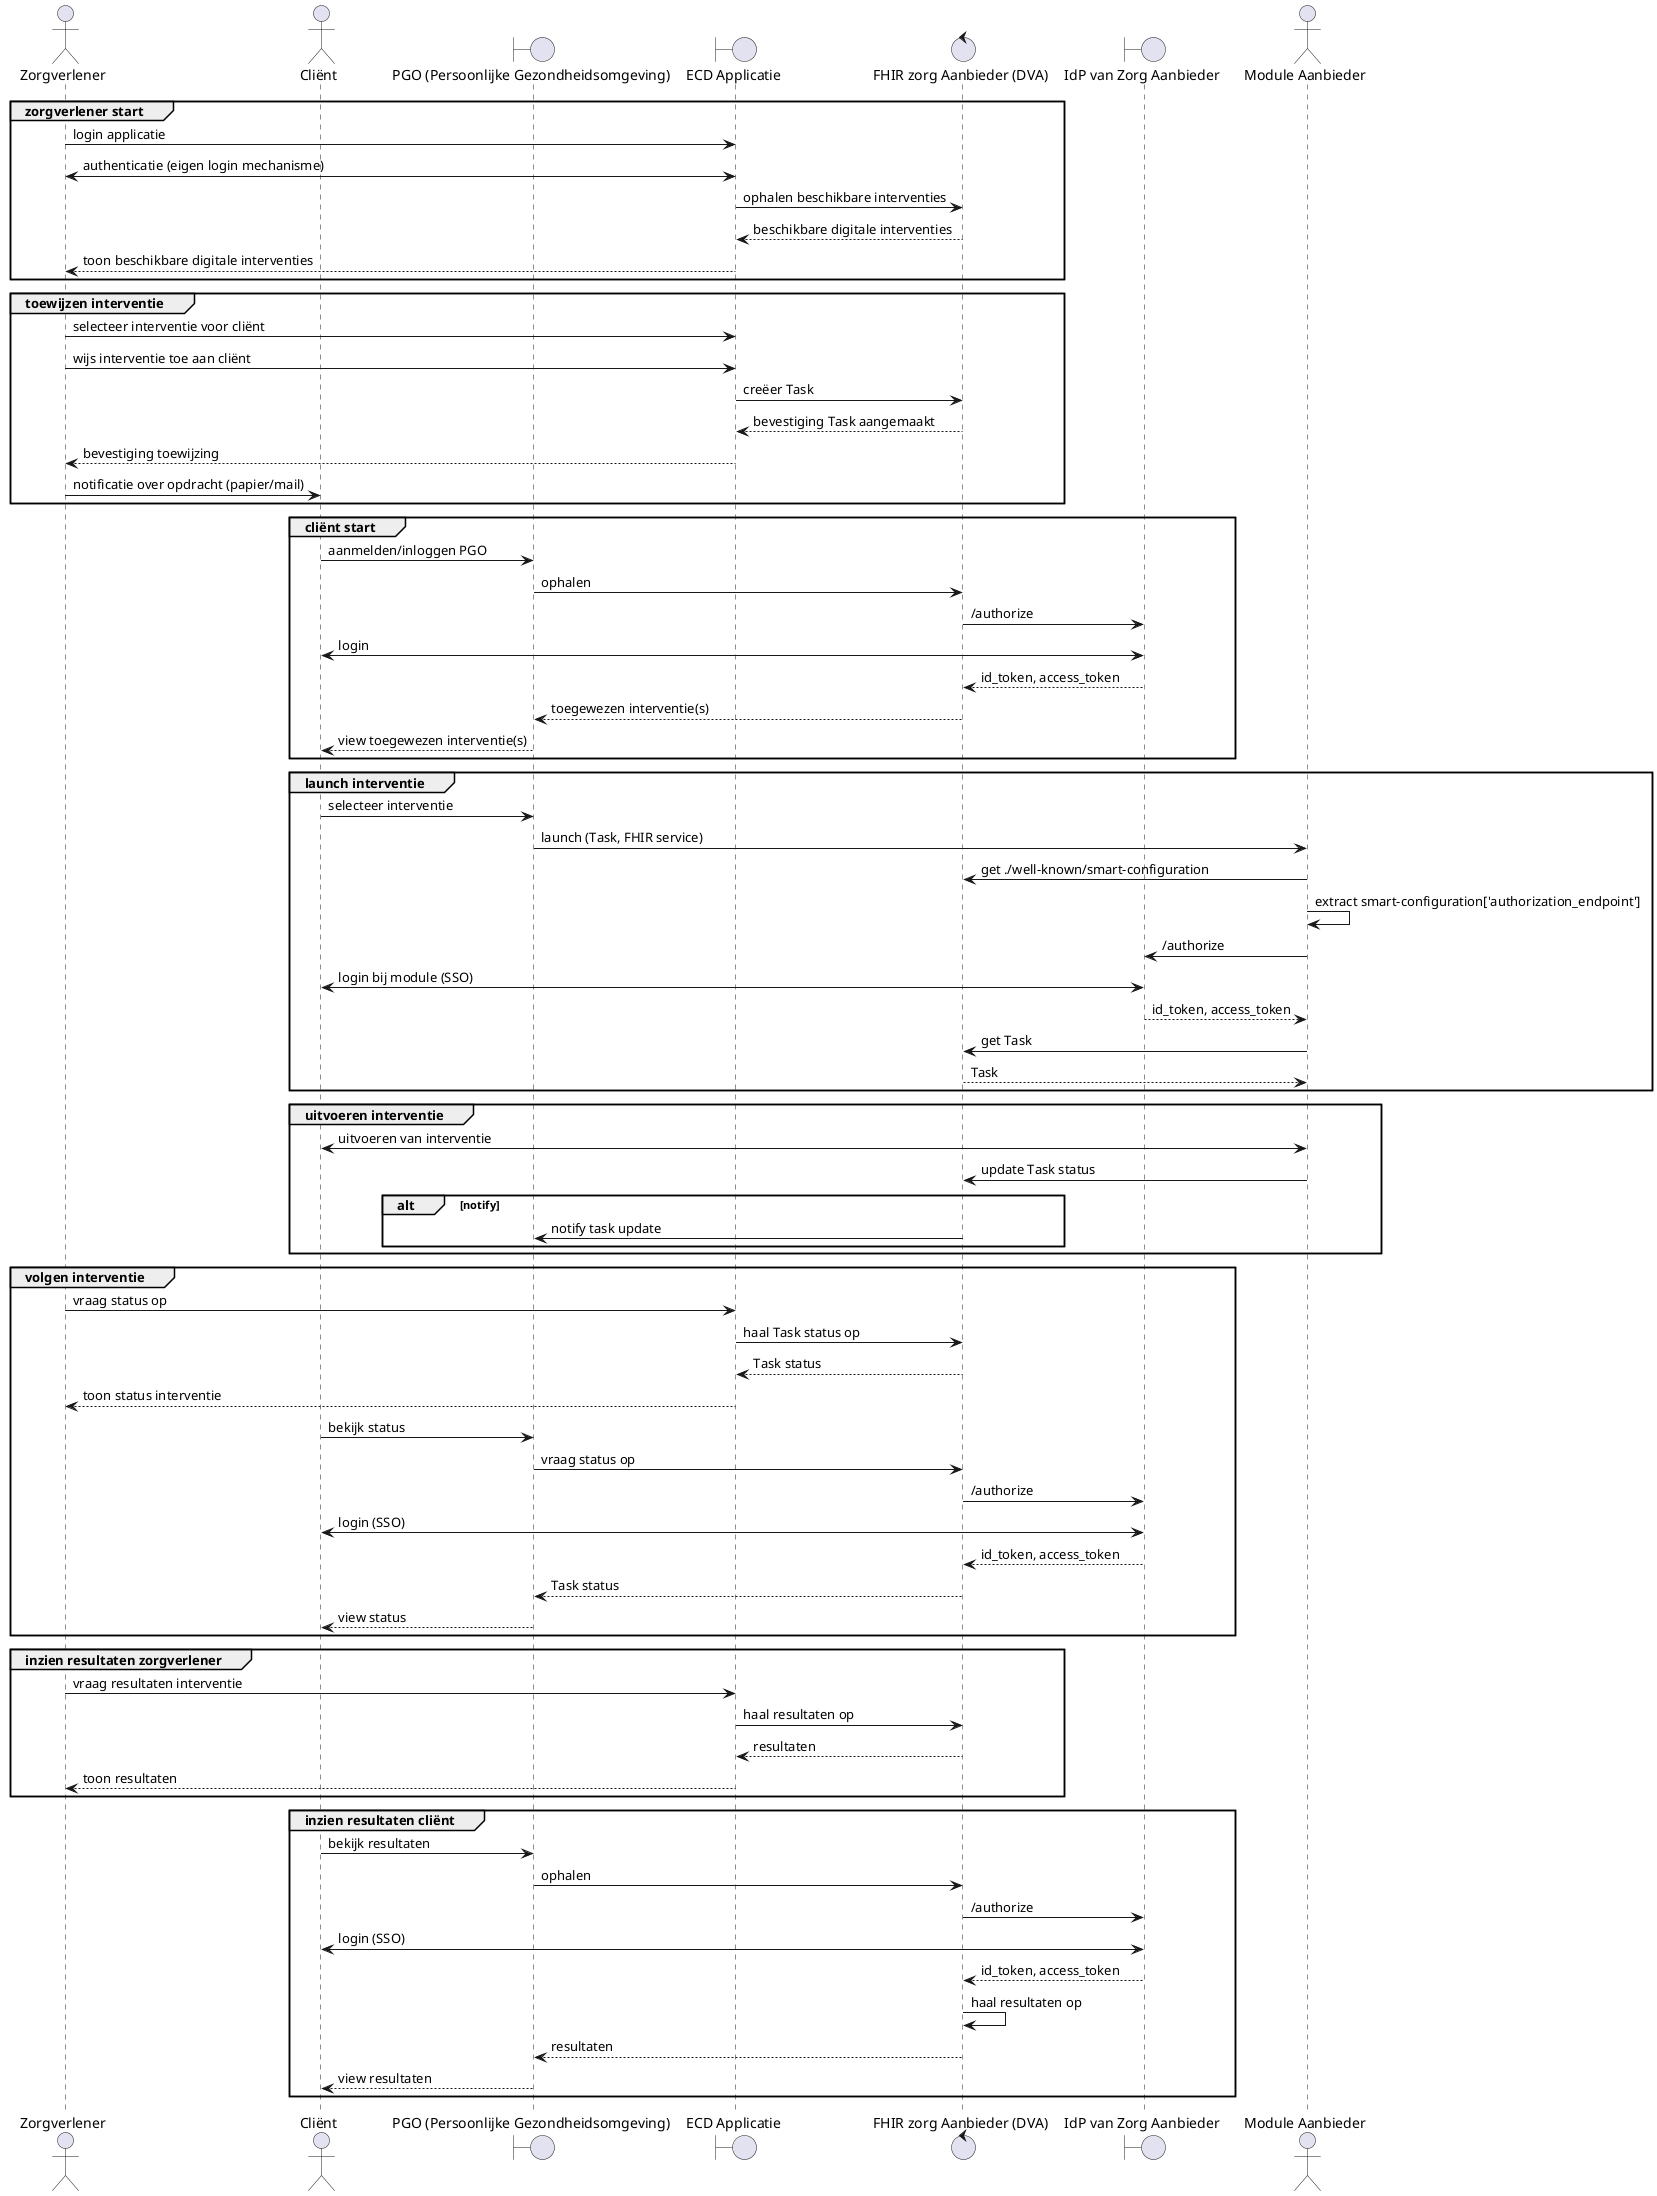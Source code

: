 @startuml
actor "Zorgverlener" as zv
actor "Cliënt" as client
boundary "PGO (Persoonlijke Gezondheidsomgeving)" as pgo
boundary "ECD Applicatie" as ecd
control "FHIR zorg Aanbieder (DVA)" as za
boundary "IdP van Zorg Aanbieder" as idp
actor "Module Aanbieder" as module

group zorgverlener start
  zv -> ecd: login applicatie
  ecd <-> zv: authenticatie (eigen login mechanisme)
  ecd -> za: ophalen beschikbare interventies
  za --> ecd: beschikbare digitale interventies
  ecd --> zv: toon beschikbare digitale interventies
end

group toewijzen interventie
  zv -> ecd: selecteer interventie voor cliënt
  zv -> ecd: wijs interventie toe aan cliënt
  ecd -> za: creëer Task
  za --> ecd: bevestiging Task aangemaakt
  ecd --> zv: bevestiging toewijzing
  zv -> client: notificatie over opdracht (papier/mail)
end

group cliënt start
  client -> pgo: aanmelden/inloggen PGO
  pgo -> za: ophalen
  za -> idp: /authorize
  idp <-> client: login
  idp --> za: id_token, access_token
  za --> pgo: toegewezen interventie(s)
  pgo --> client: view toegewezen interventie(s)
end

group launch interventie
  client -> pgo: selecteer interventie
  pgo -> module: launch (Task, FHIR service)
  module -> za: get ./well-known/smart-configuration
  module -> module: extract smart-configuration['authorization_endpoint']
  module -> idp: /authorize
  idp <-> client: login bij module (SSO)
  idp --> module: id_token, access_token
  module -> za: get Task
  za --> module: Task
end

group uitvoeren interventie
  module <-> client: uitvoeren van interventie
  module -> za: update Task status

  alt notify
    za -> pgo: notify task update
  end
end

group volgen interventie
  zv -> ecd: vraag status op
  ecd -> za: haal Task status op
  za --> ecd: Task status
  ecd --> zv: toon status interventie

  client -> pgo: bekijk status
  pgo -> za: vraag status op
  za -> idp: /authorize
  idp <-> client: login (SSO)
  idp --> za: id_token, access_token
  za --> pgo: Task status
  pgo --> client: view status
end

group inzien resultaten zorgverlener
  zv -> ecd: vraag resultaten interventie
  ecd -> za: haal resultaten op
  za --> ecd: resultaten
  ecd --> zv: toon resultaten
end

group inzien resultaten cliënt
  client -> pgo: bekijk resultaten
  pgo -> za: ophalen
  za -> idp: /authorize
  idp <-> client: login (SSO)
  idp --> za: id_token, access_token
  za -> za: haal resultaten op
  za --> pgo: resultaten
  pgo --> client: view resultaten
end
@enduml
